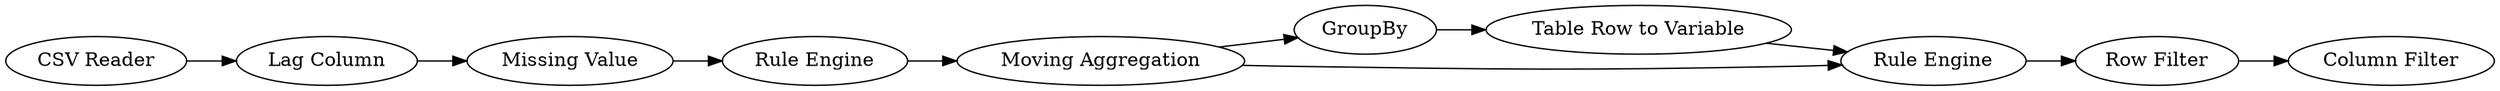 digraph {
	7 -> 8
	1 -> 4
	6 -> 9
	4 -> 5
	3 -> 7
	8 -> 6
	9 -> 10
	2 -> 3
	5 -> 2
	3 -> 6
	5 [label="Missing Value"]
	1 [label="CSV Reader"]
	7 [label=GroupBy]
	9 [label="Row Filter"]
	4 [label="Lag Column"]
	6 [label="Rule Engine"]
	8 [label="Table Row to Variable"]
	3 [label="Moving Aggregation"]
	2 [label="Rule Engine"]
	10 [label="Column Filter"]
	rankdir=LR
}
